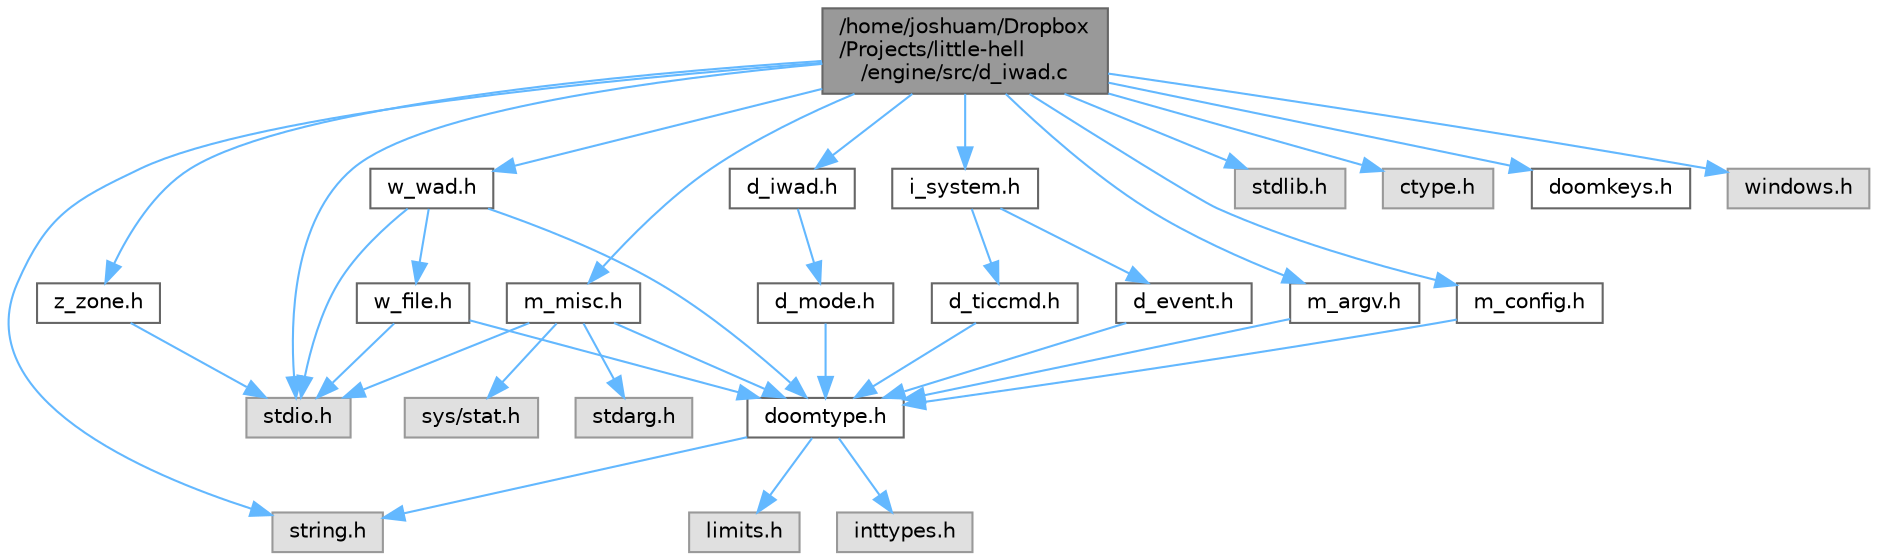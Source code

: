 digraph "/home/joshuam/Dropbox/Projects/little-hell/engine/src/d_iwad.c"
{
 // LATEX_PDF_SIZE
  bgcolor="transparent";
  edge [fontname=Helvetica,fontsize=10,labelfontname=Helvetica,labelfontsize=10];
  node [fontname=Helvetica,fontsize=10,shape=box,height=0.2,width=0.4];
  Node1 [label="/home/joshuam/Dropbox\l/Projects/little-hell\l/engine/src/d_iwad.c",height=0.2,width=0.4,color="gray40", fillcolor="grey60", style="filled", fontcolor="black",tooltip=" "];
  Node1 -> Node2 [color="steelblue1",style="solid"];
  Node2 [label="stdio.h",height=0.2,width=0.4,color="grey60", fillcolor="#E0E0E0", style="filled",tooltip=" "];
  Node1 -> Node3 [color="steelblue1",style="solid"];
  Node3 [label="stdlib.h",height=0.2,width=0.4,color="grey60", fillcolor="#E0E0E0", style="filled",tooltip=" "];
  Node1 -> Node4 [color="steelblue1",style="solid"];
  Node4 [label="ctype.h",height=0.2,width=0.4,color="grey60", fillcolor="#E0E0E0", style="filled",tooltip=" "];
  Node1 -> Node5 [color="steelblue1",style="solid"];
  Node5 [label="string.h",height=0.2,width=0.4,color="grey60", fillcolor="#E0E0E0", style="filled",tooltip=" "];
  Node1 -> Node6 [color="steelblue1",style="solid"];
  Node6 [label="doomkeys.h",height=0.2,width=0.4,color="grey40", fillcolor="white", style="filled",URL="$doomkeys_8h.html",tooltip=" "];
  Node1 -> Node7 [color="steelblue1",style="solid"];
  Node7 [label="d_iwad.h",height=0.2,width=0.4,color="grey40", fillcolor="white", style="filled",URL="$d__iwad_8h.html",tooltip=" "];
  Node7 -> Node8 [color="steelblue1",style="solid"];
  Node8 [label="d_mode.h",height=0.2,width=0.4,color="grey40", fillcolor="white", style="filled",URL="$d__mode_8h.html",tooltip=" "];
  Node8 -> Node9 [color="steelblue1",style="solid"];
  Node9 [label="doomtype.h",height=0.2,width=0.4,color="grey40", fillcolor="white", style="filled",URL="$doomtype_8h.html",tooltip=" "];
  Node9 -> Node5 [color="steelblue1",style="solid"];
  Node9 -> Node10 [color="steelblue1",style="solid"];
  Node10 [label="inttypes.h",height=0.2,width=0.4,color="grey60", fillcolor="#E0E0E0", style="filled",tooltip=" "];
  Node9 -> Node11 [color="steelblue1",style="solid"];
  Node11 [label="limits.h",height=0.2,width=0.4,color="grey60", fillcolor="#E0E0E0", style="filled",tooltip=" "];
  Node1 -> Node12 [color="steelblue1",style="solid"];
  Node12 [label="i_system.h",height=0.2,width=0.4,color="grey40", fillcolor="white", style="filled",URL="$i__system_8h.html",tooltip=" "];
  Node12 -> Node13 [color="steelblue1",style="solid"];
  Node13 [label="d_ticcmd.h",height=0.2,width=0.4,color="grey40", fillcolor="white", style="filled",URL="$d__ticcmd_8h.html",tooltip=" "];
  Node13 -> Node9 [color="steelblue1",style="solid"];
  Node12 -> Node14 [color="steelblue1",style="solid"];
  Node14 [label="d_event.h",height=0.2,width=0.4,color="grey40", fillcolor="white", style="filled",URL="$d__event_8h.html",tooltip=" "];
  Node14 -> Node9 [color="steelblue1",style="solid"];
  Node1 -> Node15 [color="steelblue1",style="solid"];
  Node15 [label="m_argv.h",height=0.2,width=0.4,color="grey40", fillcolor="white", style="filled",URL="$m__argv_8h.html",tooltip=" "];
  Node15 -> Node9 [color="steelblue1",style="solid"];
  Node1 -> Node16 [color="steelblue1",style="solid"];
  Node16 [label="m_config.h",height=0.2,width=0.4,color="grey40", fillcolor="white", style="filled",URL="$m__config_8h.html",tooltip=" "];
  Node16 -> Node9 [color="steelblue1",style="solid"];
  Node1 -> Node17 [color="steelblue1",style="solid"];
  Node17 [label="m_misc.h",height=0.2,width=0.4,color="grey40", fillcolor="white", style="filled",URL="$m__misc_8h.html",tooltip=" "];
  Node17 -> Node2 [color="steelblue1",style="solid"];
  Node17 -> Node18 [color="steelblue1",style="solid"];
  Node18 [label="stdarg.h",height=0.2,width=0.4,color="grey60", fillcolor="#E0E0E0", style="filled",tooltip=" "];
  Node17 -> Node19 [color="steelblue1",style="solid"];
  Node19 [label="sys/stat.h",height=0.2,width=0.4,color="grey60", fillcolor="#E0E0E0", style="filled",tooltip=" "];
  Node17 -> Node9 [color="steelblue1",style="solid"];
  Node1 -> Node20 [color="steelblue1",style="solid"];
  Node20 [label="w_wad.h",height=0.2,width=0.4,color="grey40", fillcolor="white", style="filled",URL="$w__wad_8h.html",tooltip=" "];
  Node20 -> Node2 [color="steelblue1",style="solid"];
  Node20 -> Node9 [color="steelblue1",style="solid"];
  Node20 -> Node21 [color="steelblue1",style="solid"];
  Node21 [label="w_file.h",height=0.2,width=0.4,color="grey40", fillcolor="white", style="filled",URL="$w__file_8h.html",tooltip=" "];
  Node21 -> Node2 [color="steelblue1",style="solid"];
  Node21 -> Node9 [color="steelblue1",style="solid"];
  Node1 -> Node22 [color="steelblue1",style="solid"];
  Node22 [label="z_zone.h",height=0.2,width=0.4,color="grey40", fillcolor="white", style="filled",URL="$z__zone_8h.html",tooltip=" "];
  Node22 -> Node2 [color="steelblue1",style="solid"];
  Node1 -> Node23 [color="steelblue1",style="solid"];
  Node23 [label="windows.h",height=0.2,width=0.4,color="grey60", fillcolor="#E0E0E0", style="filled",tooltip=" "];
}
